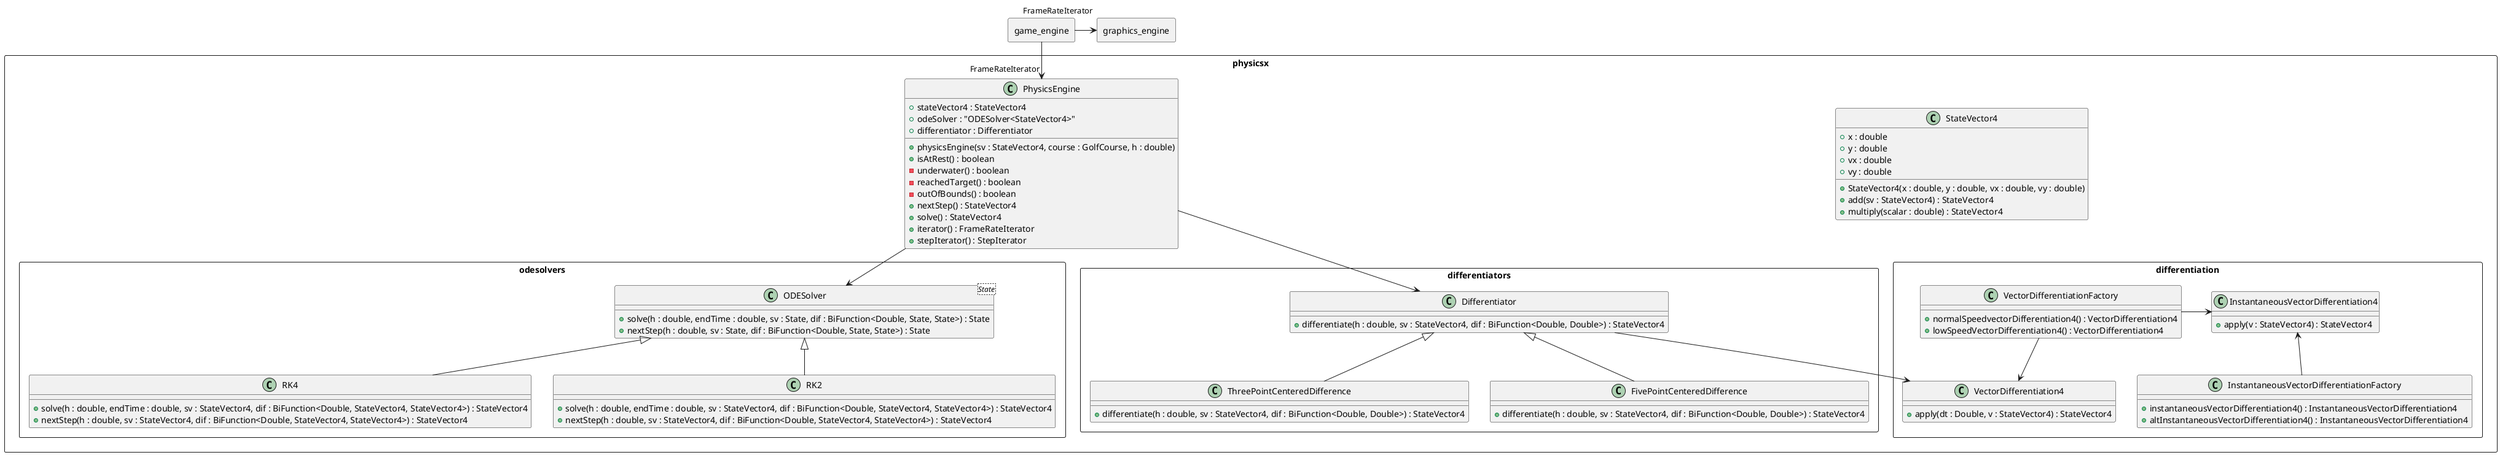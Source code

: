 @startuml physicsx

rectangle "physicsx" as P {

        class "StateVector4" as SV4 {
            +x : double
            +y : double
            +vx : double
            +vy : double
            +StateVector4(x : double, y : double, vx : double, vy : double)
            +add(sv : StateVector4) : StateVector4
            +multiply(scalar : double) : StateVector4
        }

        class "PhysicsEngine" as PE {
            +stateVector4 : StateVector4
            +odeSolver : "ODESolver<StateVector4>"
            +differentiator : Differentiator
            +physicsEngine(sv : StateVector4, course : GolfCourse, h : double)
            +isAtRest() : boolean
            -underwater() : boolean
            -reachedTarget() : boolean
            -outOfBounds() : boolean
            +nextStep() : StateVector4
            +solve() : StateVector4
            +iterator() : FrameRateIterator
            +stepIterator() : StepIterator
        }

    rectangle "differentiation" as DN {

        class "InstantaneousVectorDifferentiation4" as IVD4 {
            +apply(v : StateVector4) : StateVector4
        }

        class "VectorDifferentiation4" as VD4{
            +apply(dt : Double, v : StateVector4) : StateVector4
        }

        class "InstantaneousVectorDifferentiationFactory" as IVDF {
            +instantaneousVectorDifferentiation4() : InstantaneousVectorDifferentiation4
            +altInstantaneousVectorDifferentiation4() : InstantaneousVectorDifferentiation4
        }

        class "VectorDifferentiationFactory" as VDF {
            +normalSpeedvectorDifferentiation4() : VectorDifferentiation4
            +lowSpeedVectorDifferentiation4() : VectorDifferentiation4
        }

        IVDF -up-> IVD4
        VDF --> VD4
        VDF -left-> IVD4
    }

    rectangle "differentiators" as DR {

        class "Differentiator" as DIF {
            +differentiate(h : double, sv : StateVector4, dif : BiFunction<Double, Double>) : StateVector4
        }

        class "ThreePointCenteredDifference" as TPCD {
            +differentiate(h : double, sv : StateVector4, dif : BiFunction<Double, Double>) : StateVector4
        }

        class "FivePointCenteredDifference" as FPCD {
            +differentiate(h : double, sv : StateVector4, dif : BiFunction<Double, Double>) : StateVector4
        }

        FPCD -up-|> DIF
        TPCD -up-|> DIF

        PE --> DIF
        DIF --> VD4
    }

    rectangle "odesolvers" as ES {
        class "ODESolver<State>" as ODES {
            +solve(h : double, endTime : double, sv : State, dif : BiFunction<Double, State, State>) : State
            +nextStep(h : double, sv : State, dif : BiFunction<Double, State, State>) : State
        }

        class "RK4" as RK4 {
            +solve(h : double, endTime : double, sv : StateVector4, dif : BiFunction<Double, StateVector4, StateVector4>) : StateVector4
            +nextStep(h : double, sv : StateVector4, dif : BiFunction<Double, StateVector4, StateVector4>) : StateVector4
        }

        class "RK2" as RK2 {
            +solve(h : double, endTime : double, sv : StateVector4, dif : BiFunction<Double, StateVector4, StateVector4>) : StateVector4
            +nextStep(h : double, sv : StateVector4, dif : BiFunction<Double, StateVector4, StateVector4>) : StateVector4
        }

        RK4 -up-|> ODES
        RK2 -up-|> ODES

        PE --> ODES
    }
}

rectangle "game_engine" as GE {
}

GE -->"FrameRateIterator" PE

rectangle "graphics_engine" as GR {
}

GR <-left- "FrameRateIterator" GE

@enduml
